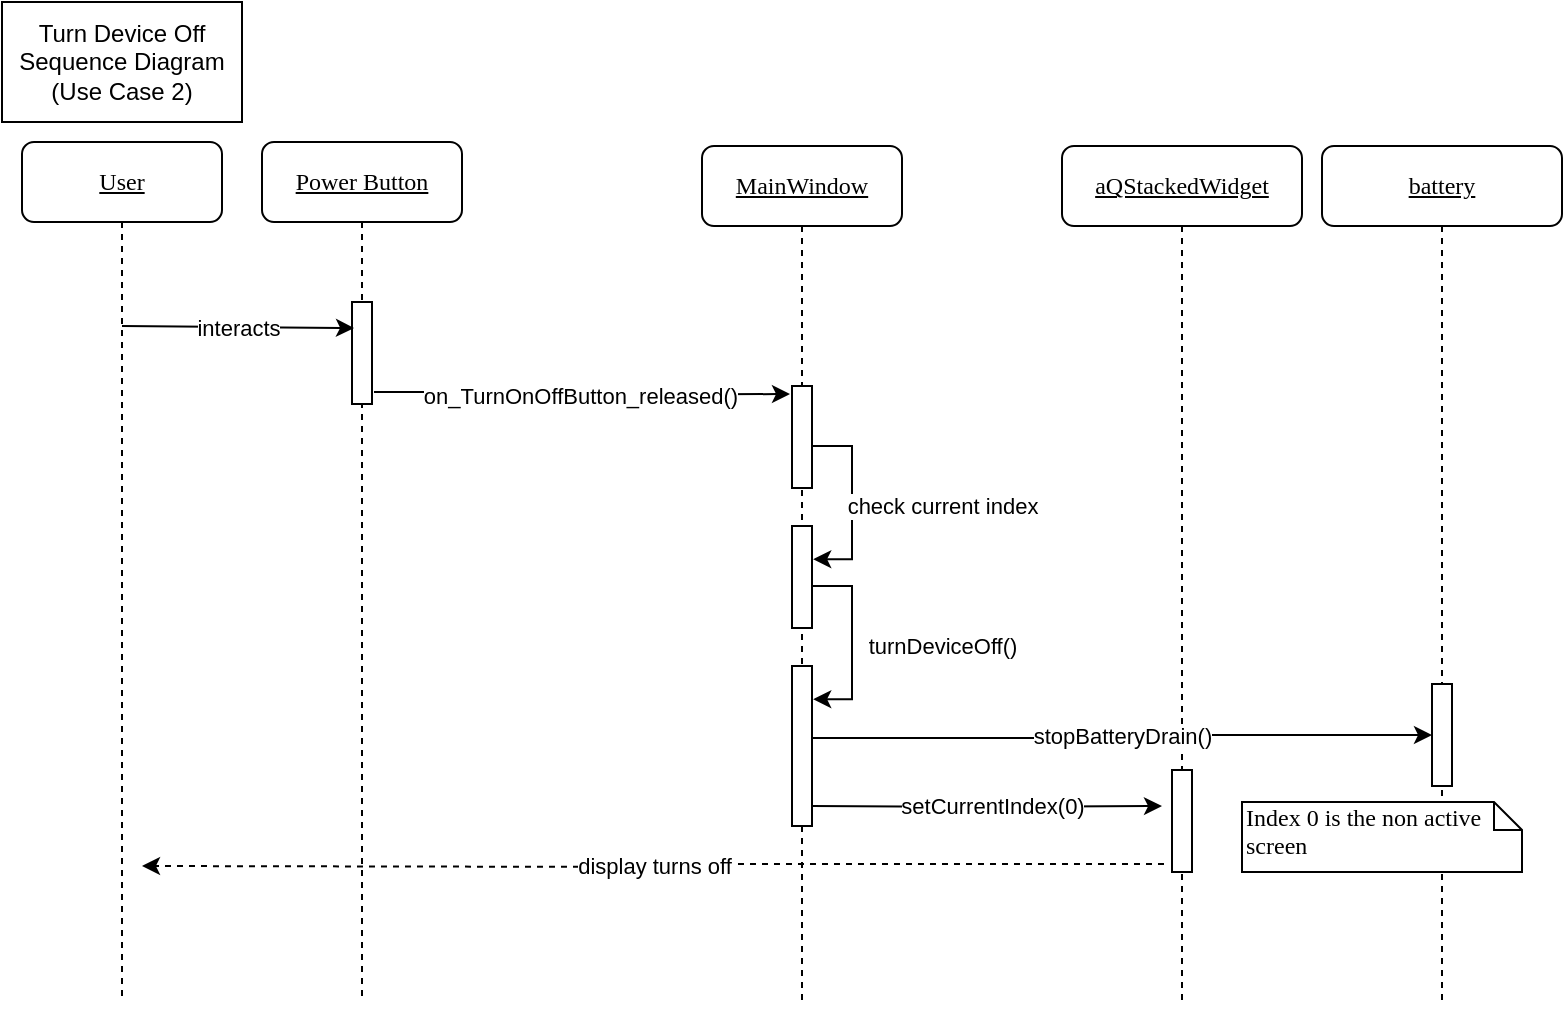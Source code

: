 <mxfile version="15.9.4" type="device"><diagram id="guJSbqxdAFMmwWTidPkU" name="Page-1"><mxGraphModel dx="1512" dy="780" grid="1" gridSize="10" guides="1" tooltips="1" connect="1" arrows="1" fold="1" page="1" pageScale="1" pageWidth="850" pageHeight="700" math="0" shadow="0"><root><mxCell id="0"/><mxCell id="1" parent="0"/><mxCell id="keMjt3AjQQshBgktTo7R-1" value="&lt;u&gt;MainWindow&lt;/u&gt;" style="shape=umlLifeline;perimeter=lifelinePerimeter;whiteSpace=wrap;html=1;container=1;collapsible=0;recursiveResize=0;outlineConnect=0;rounded=1;shadow=0;comic=0;labelBackgroundColor=none;strokeWidth=1;fontFamily=Verdana;fontSize=12;align=center;" parent="1" vertex="1"><mxGeometry x="380" y="92" width="100" height="430" as="geometry"/></mxCell><mxCell id="8VyVmfdjdelJcaihsJrO-4" value="check current index" style="edgeStyle=orthogonalEdgeStyle;rounded=0;orthogonalLoop=1;jettySize=auto;html=1;entryX=1.06;entryY=0.325;entryDx=0;entryDy=0;entryPerimeter=0;" parent="keMjt3AjQQshBgktTo7R-1" source="8VyVmfdjdelJcaihsJrO-1" target="8VyVmfdjdelJcaihsJrO-3" edge="1"><mxGeometry x="0.042" y="45" relative="1" as="geometry"><Array as="points"><mxPoint x="75" y="150"/><mxPoint x="75" y="207"/></Array><mxPoint as="offset"/></mxGeometry></mxCell><mxCell id="8VyVmfdjdelJcaihsJrO-1" value="" style="html=1;points=[];perimeter=orthogonalPerimeter;rounded=0;shadow=0;comic=0;labelBackgroundColor=none;strokeWidth=1;fontFamily=Verdana;fontSize=12;align=center;" parent="keMjt3AjQQshBgktTo7R-1" vertex="1"><mxGeometry x="45" y="120" width="10" height="51" as="geometry"/></mxCell><mxCell id="8VyVmfdjdelJcaihsJrO-3" value="" style="html=1;points=[];perimeter=orthogonalPerimeter;rounded=0;shadow=0;comic=0;labelBackgroundColor=none;strokeWidth=1;fontFamily=Verdana;fontSize=12;align=center;" parent="keMjt3AjQQshBgktTo7R-1" vertex="1"><mxGeometry x="45" y="190" width="10" height="51" as="geometry"/></mxCell><mxCell id="8VyVmfdjdelJcaihsJrO-7" value="turnDeviceOff()" style="edgeStyle=orthogonalEdgeStyle;rounded=0;orthogonalLoop=1;jettySize=auto;html=1;entryX=1.06;entryY=0.325;entryDx=0;entryDy=0;entryPerimeter=0;" parent="keMjt3AjQQshBgktTo7R-1" edge="1"><mxGeometry x="0.042" y="45" relative="1" as="geometry"><mxPoint x="55" y="220" as="sourcePoint"/><mxPoint x="55.6" y="276.575" as="targetPoint"/><Array as="points"><mxPoint x="75" y="220"/><mxPoint x="75" y="277"/></Array><mxPoint as="offset"/></mxGeometry></mxCell><mxCell id="8VyVmfdjdelJcaihsJrO-8" value="" style="html=1;points=[];perimeter=orthogonalPerimeter;rounded=0;shadow=0;comic=0;labelBackgroundColor=none;strokeWidth=1;fontFamily=Verdana;fontSize=12;align=center;" parent="keMjt3AjQQshBgktTo7R-1" vertex="1"><mxGeometry x="45" y="260" width="10" height="80" as="geometry"/></mxCell><mxCell id="5D5nUmOmLLa5EB-o6Ivm-9" value="setCurrentIndex(0)" style="edgeStyle=orthogonalEdgeStyle;rounded=0;orthogonalLoop=1;jettySize=auto;html=1;entryX=-0.5;entryY=0.353;entryDx=0;entryDy=0;entryPerimeter=0;" edge="1" parent="keMjt3AjQQshBgktTo7R-1" target="5D5nUmOmLLa5EB-o6Ivm-5"><mxGeometry x="0.035" relative="1" as="geometry"><mxPoint x="55" y="330" as="sourcePoint"/><mxPoint x="171" y="330.005" as="targetPoint"/><mxPoint as="offset"/></mxGeometry></mxCell><mxCell id="8VyVmfdjdelJcaihsJrO-20" value="display turns off" style="edgeStyle=orthogonalEdgeStyle;rounded=0;orthogonalLoop=1;jettySize=auto;html=1;dashed=1;exitX=-0.4;exitY=0.922;exitDx=0;exitDy=0;exitPerimeter=0;" parent="keMjt3AjQQshBgktTo7R-1" edge="1" source="5D5nUmOmLLa5EB-o6Ivm-5"><mxGeometry relative="1" as="geometry"><mxPoint x="167.75" y="360" as="sourcePoint"/><mxPoint x="-280" y="360" as="targetPoint"/></mxGeometry></mxCell><mxCell id="keMjt3AjQQshBgktTo7R-2" value="&lt;u&gt;aQStackedWidget&lt;/u&gt;" style="shape=umlLifeline;perimeter=lifelinePerimeter;whiteSpace=wrap;html=1;container=1;collapsible=0;recursiveResize=0;outlineConnect=0;rounded=1;shadow=0;comic=0;labelBackgroundColor=none;strokeWidth=1;fontFamily=Verdana;fontSize=12;align=center;" parent="1" vertex="1"><mxGeometry x="560" y="92" width="120" height="430" as="geometry"/></mxCell><mxCell id="5D5nUmOmLLa5EB-o6Ivm-5" value="" style="html=1;points=[];perimeter=orthogonalPerimeter;rounded=0;shadow=0;comic=0;labelBackgroundColor=none;strokeWidth=1;fontFamily=Verdana;fontSize=12;align=center;" vertex="1" parent="keMjt3AjQQshBgktTo7R-2"><mxGeometry x="55" y="312" width="10" height="51" as="geometry"/></mxCell><mxCell id="keMjt3AjQQshBgktTo7R-3" value="&lt;u&gt;User&lt;/u&gt;" style="shape=umlLifeline;perimeter=lifelinePerimeter;whiteSpace=wrap;html=1;container=1;collapsible=0;recursiveResize=0;outlineConnect=0;rounded=1;shadow=0;comic=0;labelBackgroundColor=none;strokeWidth=1;fontFamily=Verdana;fontSize=12;align=center;" parent="1" vertex="1"><mxGeometry x="40" y="90" width="100" height="430" as="geometry"/></mxCell><mxCell id="keMjt3AjQQshBgktTo7R-5" value="&lt;u&gt;Power Button&lt;/u&gt;" style="shape=umlLifeline;perimeter=lifelinePerimeter;whiteSpace=wrap;html=1;container=1;collapsible=0;recursiveResize=0;outlineConnect=0;rounded=1;shadow=0;comic=0;labelBackgroundColor=none;strokeWidth=1;fontFamily=Verdana;fontSize=12;align=center;" parent="1" vertex="1"><mxGeometry x="160" y="90" width="100" height="430" as="geometry"/></mxCell><mxCell id="keMjt3AjQQshBgktTo7R-6" value="" style="html=1;points=[];perimeter=orthogonalPerimeter;rounded=0;shadow=0;comic=0;labelBackgroundColor=none;strokeWidth=1;fontFamily=Verdana;fontSize=12;align=center;" parent="keMjt3AjQQshBgktTo7R-5" vertex="1"><mxGeometry x="45" y="80" width="10" height="51" as="geometry"/></mxCell><mxCell id="8VyVmfdjdelJcaihsJrO-2" value="on_TurnOnOffButton_released()" style="edgeStyle=orthogonalEdgeStyle;rounded=0;orthogonalLoop=1;jettySize=auto;html=1;exitX=1.1;exitY=0.882;exitDx=0;exitDy=0;exitPerimeter=0;" parent="1" edge="1" source="keMjt3AjQQshBgktTo7R-6"><mxGeometry relative="1" as="geometry"><mxPoint x="219" y="216" as="sourcePoint"/><mxPoint x="424" y="216" as="targetPoint"/></mxGeometry></mxCell><mxCell id="5D5nUmOmLLa5EB-o6Ivm-1" value="Turn Device Off Sequence Diagram&lt;br&gt;(Use Case 2)" style="rounded=0;whiteSpace=wrap;html=1;fontFamily=Helvetica;" vertex="1" parent="1"><mxGeometry x="30" y="20" width="120" height="60" as="geometry"/></mxCell><mxCell id="5D5nUmOmLLa5EB-o6Ivm-2" value="&lt;u&gt;battery&lt;/u&gt;" style="shape=umlLifeline;perimeter=lifelinePerimeter;whiteSpace=wrap;html=1;container=1;collapsible=0;recursiveResize=0;outlineConnect=0;rounded=1;shadow=0;comic=0;labelBackgroundColor=none;strokeWidth=1;fontFamily=Verdana;fontSize=12;align=center;" vertex="1" parent="1"><mxGeometry x="690" y="92" width="120" height="430" as="geometry"/></mxCell><mxCell id="5D5nUmOmLLa5EB-o6Ivm-3" value="" style="html=1;points=[];perimeter=orthogonalPerimeter;rounded=0;shadow=0;comic=0;labelBackgroundColor=none;strokeWidth=1;fontFamily=Verdana;fontSize=12;align=center;" vertex="1" parent="5D5nUmOmLLa5EB-o6Ivm-2"><mxGeometry x="55" y="269" width="10" height="51" as="geometry"/></mxCell><mxCell id="8VyVmfdjdelJcaihsJrO-19" value="Index 0 is the non active screen" style="shape=note;whiteSpace=wrap;html=1;size=14;verticalAlign=top;align=left;spacingTop=-6;rounded=0;shadow=0;comic=0;labelBackgroundColor=none;strokeWidth=1;fontFamily=Verdana;fontSize=12;fillColor=default;strokeColor=default;fontColor=default;" parent="5D5nUmOmLLa5EB-o6Ivm-2" vertex="1"><mxGeometry x="-40" y="328" width="140" height="35" as="geometry"/></mxCell><mxCell id="5D5nUmOmLLa5EB-o6Ivm-4" value="stopBatteryDrain()" style="edgeStyle=orthogonalEdgeStyle;rounded=0;orthogonalLoop=1;jettySize=auto;html=1;exitX=1;exitY=0.45;exitDx=0;exitDy=0;exitPerimeter=0;" edge="1" parent="1" source="8VyVmfdjdelJcaihsJrO-8" target="5D5nUmOmLLa5EB-o6Ivm-3"><mxGeometry relative="1" as="geometry"><mxPoint x="470" y="402.5" as="sourcePoint"/><mxPoint x="593.5" y="402" as="targetPoint"/></mxGeometry></mxCell><mxCell id="5D5nUmOmLLa5EB-o6Ivm-8" value="interacts" style="edgeStyle=orthogonalEdgeStyle;rounded=0;orthogonalLoop=1;jettySize=auto;html=1;entryX=0.1;entryY=0.255;entryDx=0;entryDy=0;entryPerimeter=0;" edge="1" parent="1" target="keMjt3AjQQshBgktTo7R-6"><mxGeometry relative="1" as="geometry"><mxPoint x="90" y="182" as="sourcePoint"/><mxPoint x="200" y="180" as="targetPoint"/></mxGeometry></mxCell></root></mxGraphModel></diagram></mxfile>